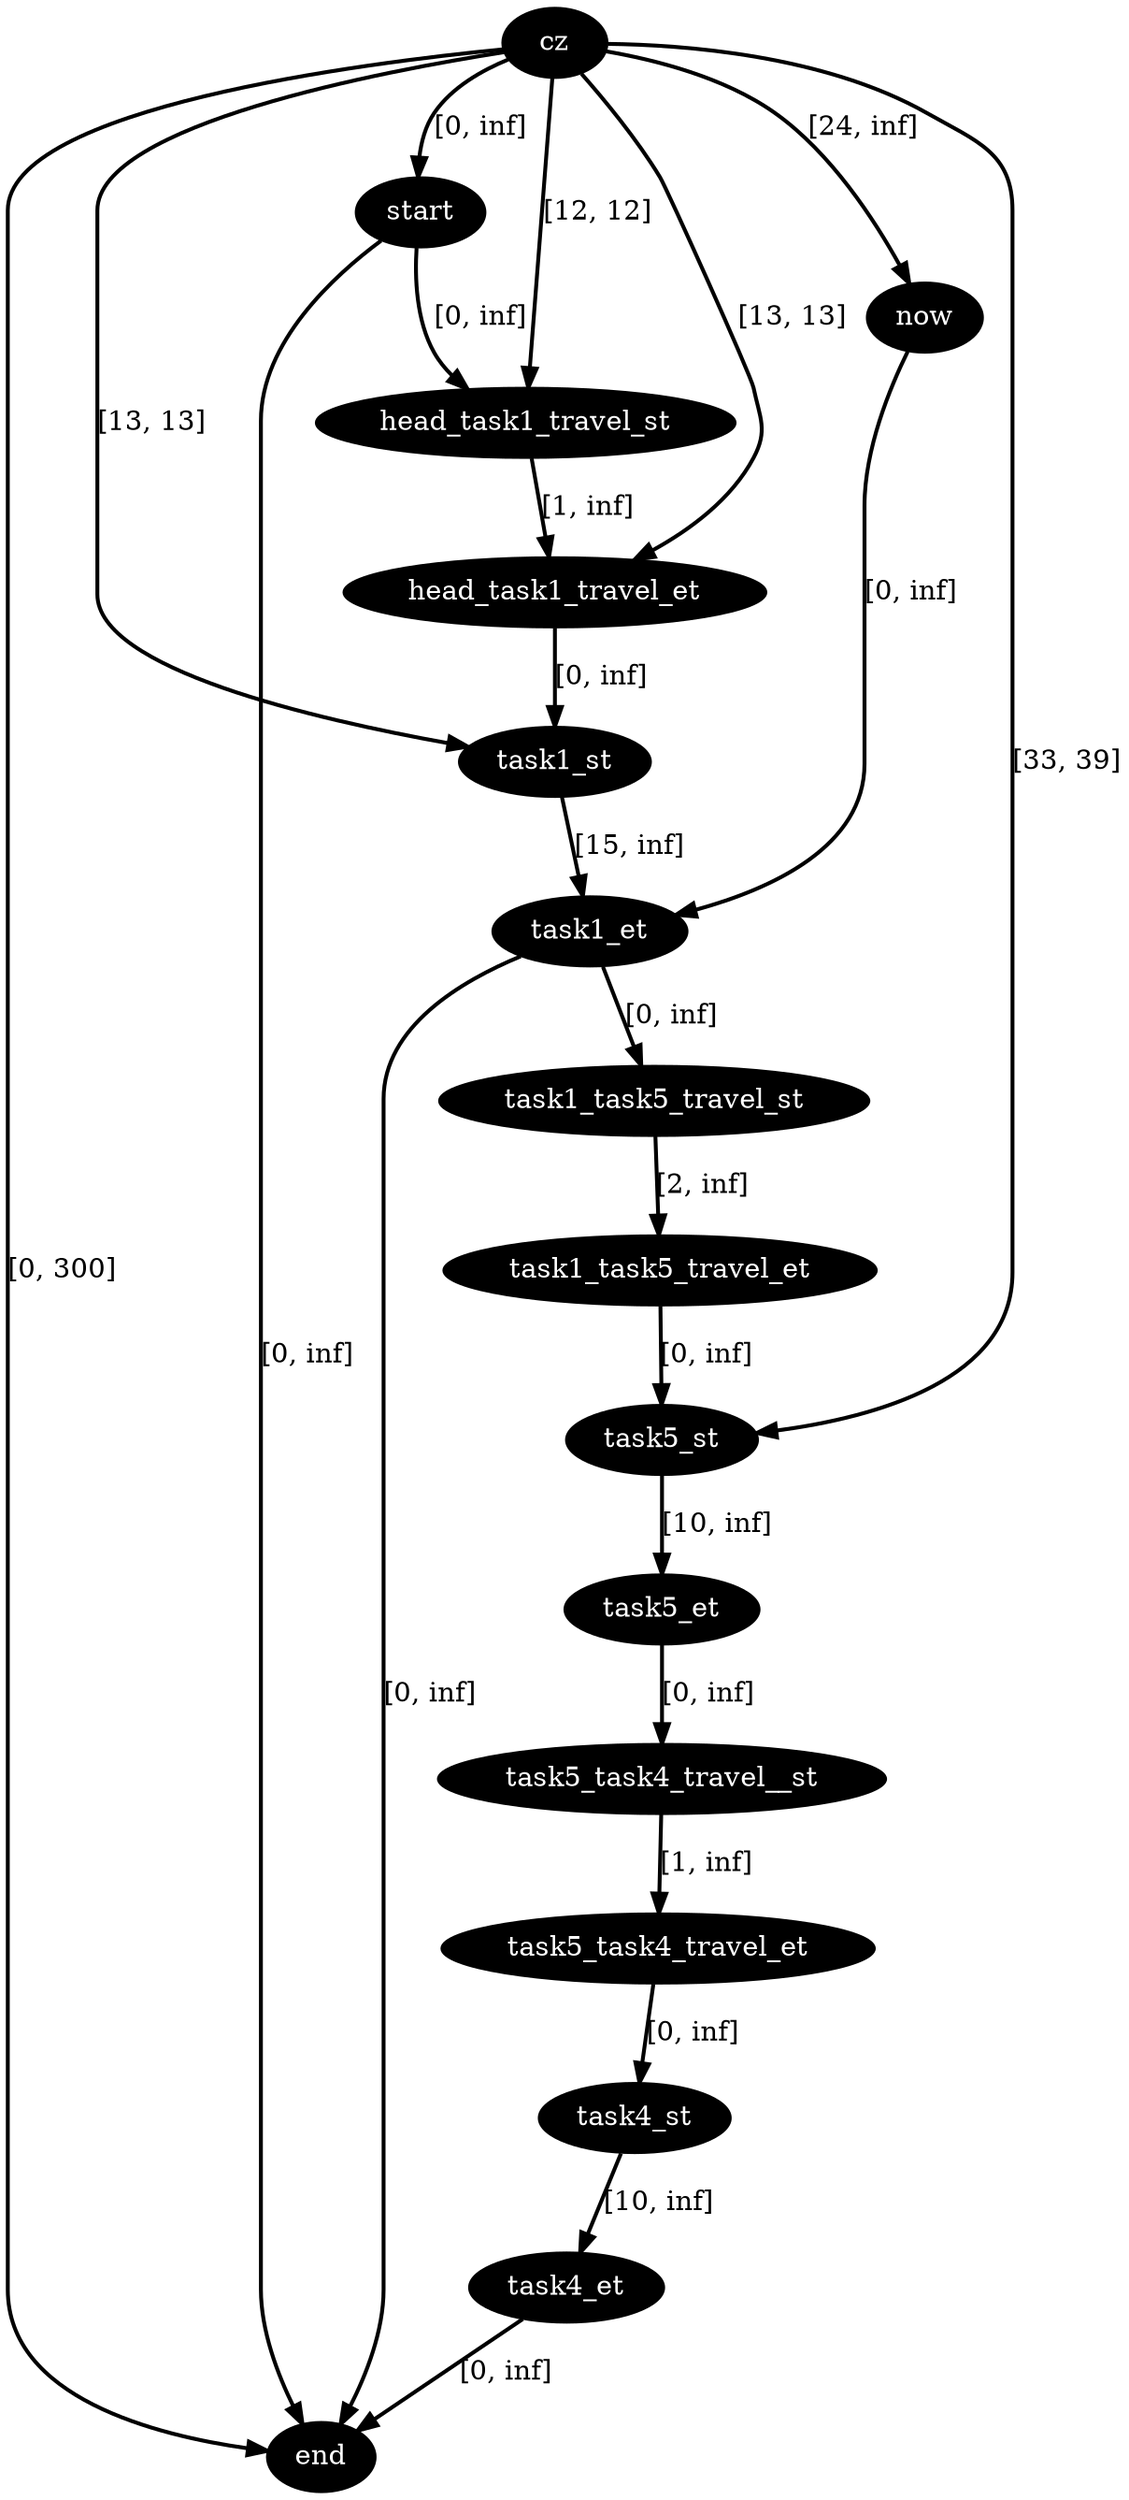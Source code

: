 digraph plan {
0[label="cz",style=filled,fillcolor=black,fontcolor=white];
1[label="start",style=filled,fillcolor=black,fontcolor=white];
2[label="now",style=filled,fillcolor=black,fontcolor=white];
3[label="end",style=filled,fillcolor=black,fontcolor=white];
6[label="head_task1_travel_st",style=filled,fillcolor=black,fontcolor=white];
7[label="head_task1_travel_et",style=filled,fillcolor=black,fontcolor=white];
8[label="task1_st",style=filled,fillcolor=black,fontcolor=white];
9[label="task1_et",style=filled,fillcolor=black,fontcolor=white];
18[label="task4_st",style=filled,fillcolor=black,fontcolor=white];
19[label="task4_et",style=filled,fillcolor=black,fontcolor=white];
30[label="task1_task5_travel_st",style=filled,fillcolor=black,fontcolor=white];
31[label="task1_task5_travel_et",style=filled,fillcolor=black,fontcolor=white];
32[label="task5_st",style=filled,fillcolor=black,fontcolor=white];
33[label="task5_et",style=filled,fillcolor=black,fontcolor=white];
34[label="task5_task4_travel__st",style=filled,fillcolor=black,fontcolor=white];
35[label="task5_task4_travel_et",style=filled,fillcolor=black,fontcolor=white];
"0"->"1"[label="[0, inf]",penwidth=2,color=black];
"0"->"3"[label="[0, 300]",penwidth=2,color=black];
"6"->"7"[label="[1, inf]",penwidth=2,color=black];
"0"->"7"[label="[13, 13]",penwidth=2,color=black];
"1"->"6"[label="[0, inf]",penwidth=2,color=black];
"0"->"6"[label="[12, 12]",penwidth=2,color=black];
"0"->"2"[label="[24, inf]",penwidth=2,color=black];
"2"->"9"[label="[0, inf]",penwidth=2,color=black];
"1"->"3"[label="[0, inf]",penwidth=2,color=black];
"9"->"3"[label="[0, inf]",penwidth=2,color=black];
"0"->"8"[label="[13, 13]",penwidth=2,color=black];
"30"->"31"[label="[2, inf]",penwidth=2,color=black];
"9"->"30"[label="[0, inf]",penwidth=2,color=black];
"8"->"9"[label="[15, inf]",penwidth=2,color=black];
"7"->"8"[label="[0, inf]",penwidth=2,color=black];
"19"->"3"[label="[0, inf]",penwidth=2,color=black];
"18"->"19"[label="[10, inf]",penwidth=2,color=black];
"0"->"32"[label="[33, 39]",penwidth=2,color=black];
"35"->"18"[label="[0, inf]",penwidth=2,color=black];
"33"->"34"[label="[0, inf]",penwidth=2,color=black];
"34"->"35"[label="[1, inf]",penwidth=2,color=black];
"32"->"33"[label="[10, inf]",penwidth=2,color=black];
"31"->"32"[label="[0, inf]",penwidth=2,color=black];
}
